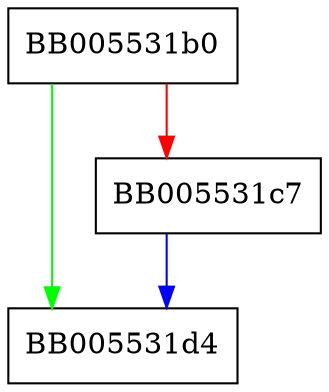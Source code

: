 digraph OSSL_CMP_ATAV_create {
  node [shape="box"];
  graph [splines=ortho];
  BB005531b0 -> BB005531d4 [color="green"];
  BB005531b0 -> BB005531c7 [color="red"];
  BB005531c7 -> BB005531d4 [color="blue"];
}